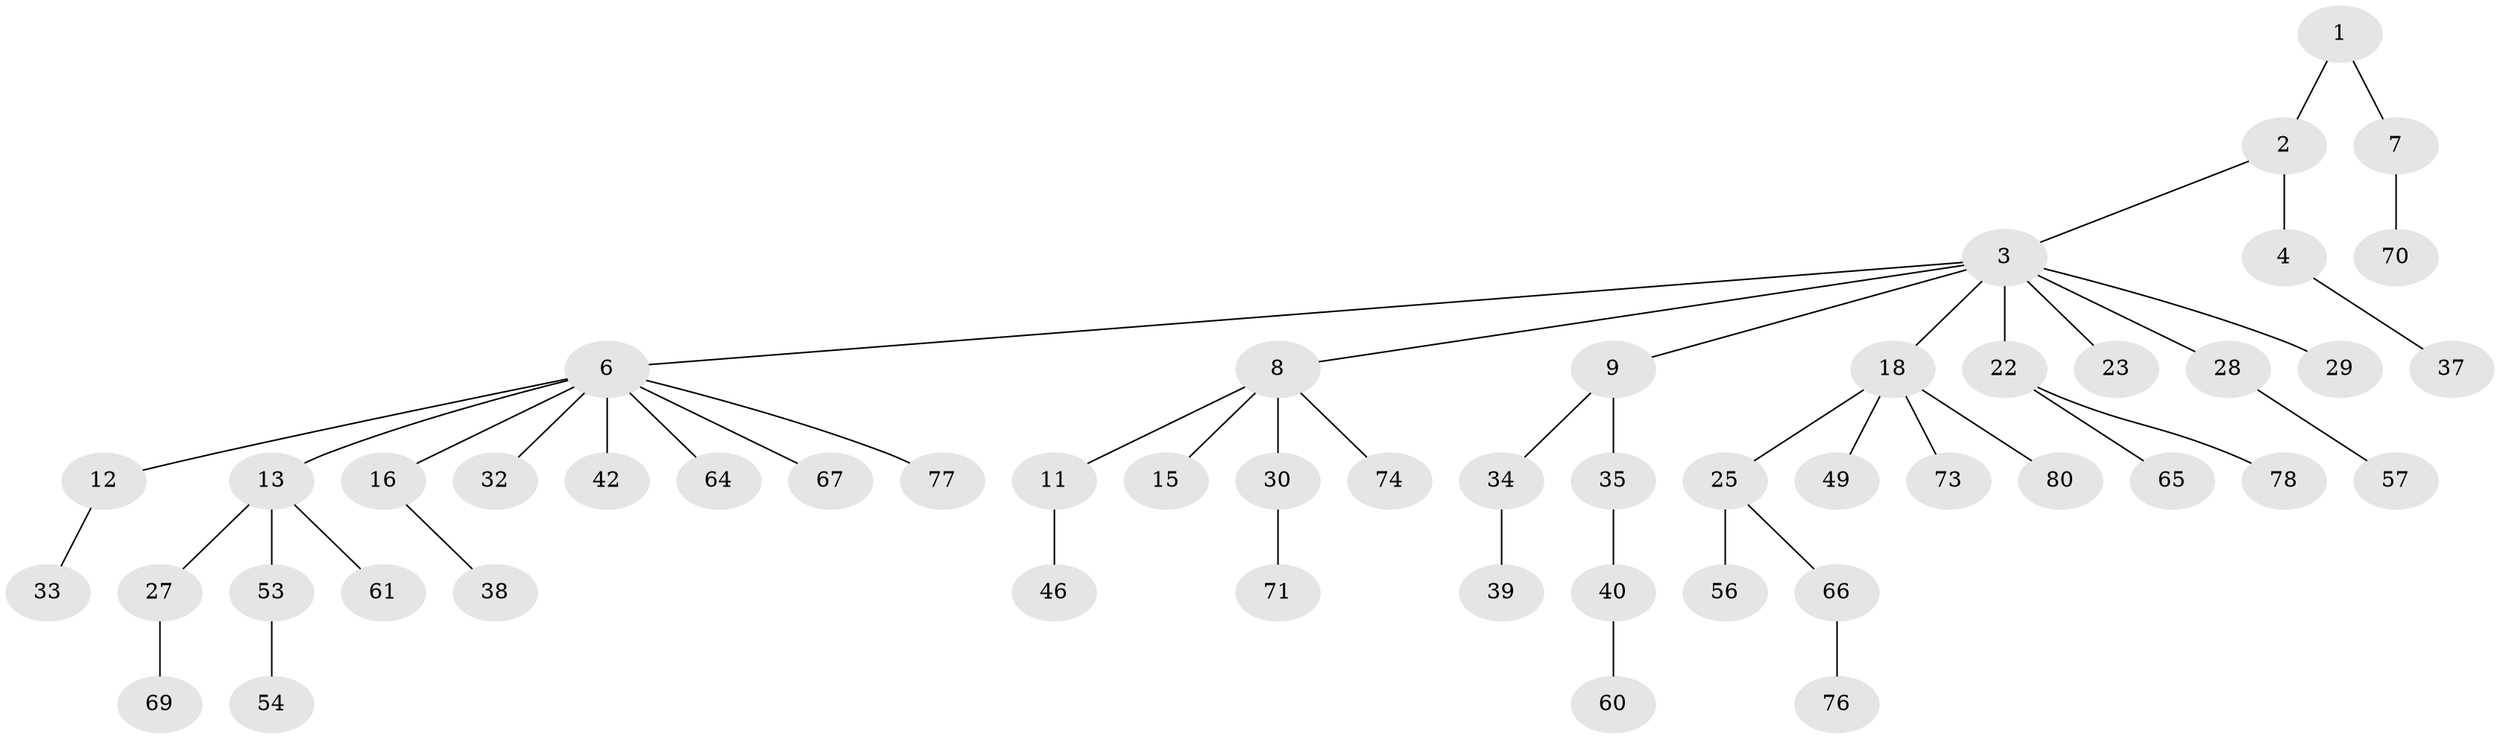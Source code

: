 // original degree distribution, {3: 0.18518518518518517, 6: 0.012345679012345678, 5: 0.012345679012345678, 7: 0.012345679012345678, 4: 0.04938271604938271, 2: 0.2716049382716049, 1: 0.4567901234567901}
// Generated by graph-tools (version 1.1) at 2025/42/03/06/25 10:42:02]
// undirected, 51 vertices, 50 edges
graph export_dot {
graph [start="1"]
  node [color=gray90,style=filled];
  1 [super="+20"];
  2;
  3 [super="+5"];
  4 [super="+62"];
  6 [super="+21"];
  7 [super="+52"];
  8 [super="+10"];
  9 [super="+24"];
  11 [super="+26"];
  12 [super="+14"];
  13 [super="+17"];
  15;
  16 [super="+19"];
  18 [super="+41"];
  22 [super="+44"];
  23;
  25 [super="+31"];
  27 [super="+36"];
  28 [super="+50"];
  29;
  30 [super="+48"];
  32 [super="+51"];
  33 [super="+59"];
  34 [super="+43"];
  35 [super="+45"];
  37 [super="+55"];
  38;
  39 [super="+68"];
  40 [super="+47"];
  42;
  46 [super="+75"];
  49 [super="+63"];
  53;
  54 [super="+58"];
  56;
  57;
  60;
  61;
  64;
  65;
  66 [super="+81"];
  67;
  69;
  70 [super="+72"];
  71;
  73;
  74;
  76 [super="+79"];
  77;
  78;
  80;
  1 -- 2;
  1 -- 7;
  2 -- 3;
  2 -- 4;
  3 -- 8;
  3 -- 9;
  3 -- 23;
  3 -- 29;
  3 -- 18;
  3 -- 6;
  3 -- 22;
  3 -- 28;
  4 -- 37;
  6 -- 12;
  6 -- 13;
  6 -- 16;
  6 -- 67;
  6 -- 77;
  6 -- 32;
  6 -- 42;
  6 -- 64;
  7 -- 70;
  8 -- 74;
  8 -- 11;
  8 -- 30;
  8 -- 15;
  9 -- 35;
  9 -- 34;
  11 -- 46;
  12 -- 33;
  13 -- 61;
  13 -- 53;
  13 -- 27;
  16 -- 38;
  18 -- 25;
  18 -- 80;
  18 -- 73;
  18 -- 49;
  22 -- 65;
  22 -- 78;
  25 -- 56;
  25 -- 66;
  27 -- 69;
  28 -- 57;
  30 -- 71;
  34 -- 39;
  35 -- 40;
  40 -- 60;
  53 -- 54;
  66 -- 76;
}
